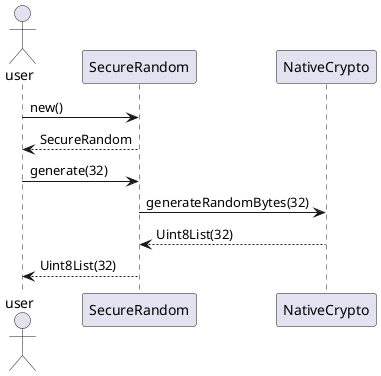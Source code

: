 @startuml generator_dss

actor user
participant SecureRandom as rand
participant NativeCrypto as nc

user -> rand : new()
rand --> user : SecureRandom

user -> rand : generate(32)
rand -> nc : generateRandomBytes(32)
nc --> rand : Uint8List(32)
rand --> user : Uint8List(32)

@enduml